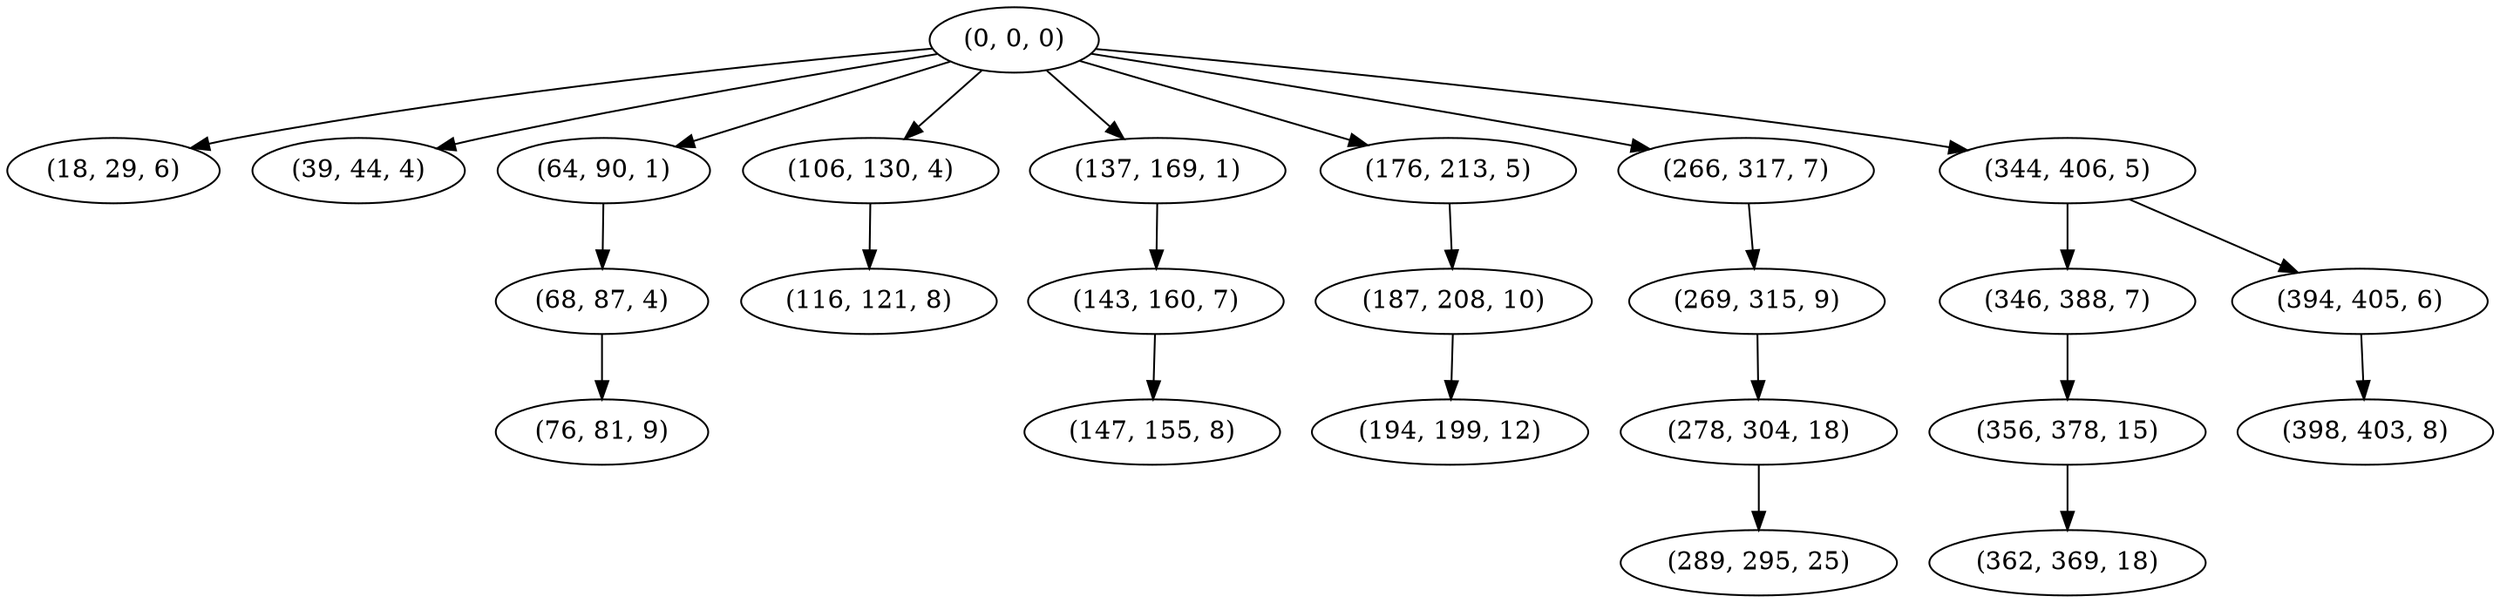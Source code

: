 digraph tree {
    "(0, 0, 0)";
    "(18, 29, 6)";
    "(39, 44, 4)";
    "(64, 90, 1)";
    "(68, 87, 4)";
    "(76, 81, 9)";
    "(106, 130, 4)";
    "(116, 121, 8)";
    "(137, 169, 1)";
    "(143, 160, 7)";
    "(147, 155, 8)";
    "(176, 213, 5)";
    "(187, 208, 10)";
    "(194, 199, 12)";
    "(266, 317, 7)";
    "(269, 315, 9)";
    "(278, 304, 18)";
    "(289, 295, 25)";
    "(344, 406, 5)";
    "(346, 388, 7)";
    "(356, 378, 15)";
    "(362, 369, 18)";
    "(394, 405, 6)";
    "(398, 403, 8)";
    "(0, 0, 0)" -> "(18, 29, 6)";
    "(0, 0, 0)" -> "(39, 44, 4)";
    "(0, 0, 0)" -> "(64, 90, 1)";
    "(0, 0, 0)" -> "(106, 130, 4)";
    "(0, 0, 0)" -> "(137, 169, 1)";
    "(0, 0, 0)" -> "(176, 213, 5)";
    "(0, 0, 0)" -> "(266, 317, 7)";
    "(0, 0, 0)" -> "(344, 406, 5)";
    "(64, 90, 1)" -> "(68, 87, 4)";
    "(68, 87, 4)" -> "(76, 81, 9)";
    "(106, 130, 4)" -> "(116, 121, 8)";
    "(137, 169, 1)" -> "(143, 160, 7)";
    "(143, 160, 7)" -> "(147, 155, 8)";
    "(176, 213, 5)" -> "(187, 208, 10)";
    "(187, 208, 10)" -> "(194, 199, 12)";
    "(266, 317, 7)" -> "(269, 315, 9)";
    "(269, 315, 9)" -> "(278, 304, 18)";
    "(278, 304, 18)" -> "(289, 295, 25)";
    "(344, 406, 5)" -> "(346, 388, 7)";
    "(344, 406, 5)" -> "(394, 405, 6)";
    "(346, 388, 7)" -> "(356, 378, 15)";
    "(356, 378, 15)" -> "(362, 369, 18)";
    "(394, 405, 6)" -> "(398, 403, 8)";
}
